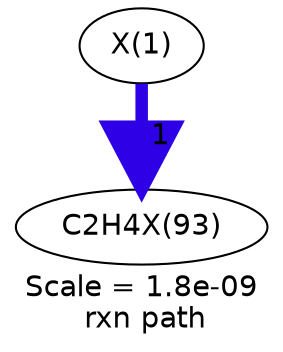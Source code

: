 digraph reaction_paths {
center=1;
s12 -> s17[fontname="Helvetica", style="setlinewidth(6)", arrowsize=3, color="0.7, 1.5, 0.9"
, label=" 1"];
s12 [ fontname="Helvetica", label="X(1)"];
s17 [ fontname="Helvetica", label="C2H4X(93)"];
 label = "Scale = 1.8e-09\l rxn path";
 fontname = "Helvetica";
}
